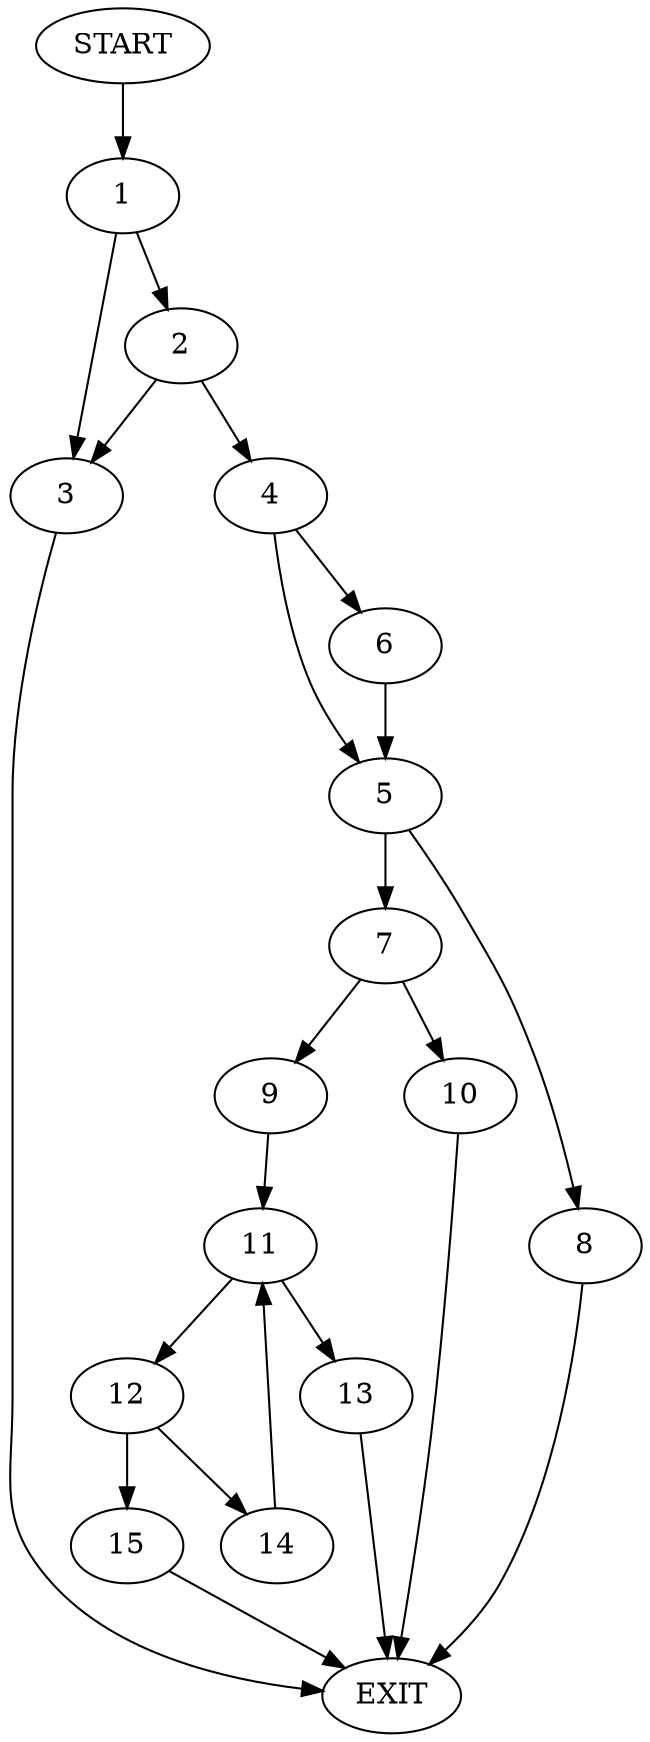 digraph {
0 [label="START"]
16 [label="EXIT"]
0 -> 1
1 -> 2
1 -> 3
2 -> 4
2 -> 3
3 -> 16
4 -> 5
4 -> 6
5 -> 7
5 -> 8
6 -> 5
8 -> 16
7 -> 9
7 -> 10
9 -> 11
10 -> 16
11 -> 12
11 -> 13
13 -> 16
12 -> 14
12 -> 15
15 -> 16
14 -> 11
}

